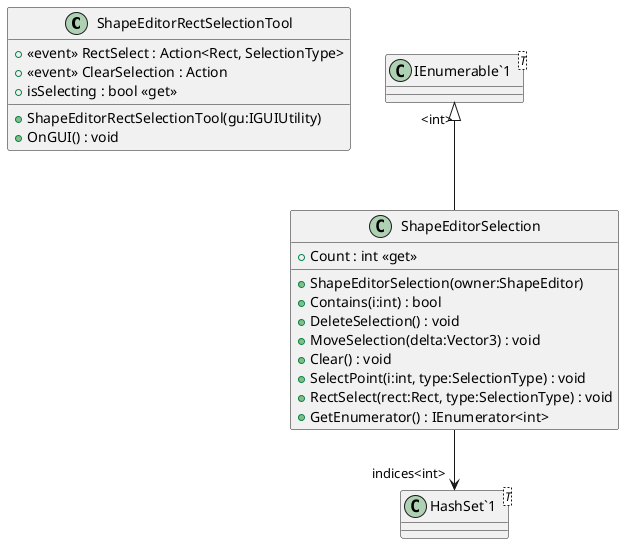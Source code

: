 @startuml
class ShapeEditorRectSelectionTool {
    +  <<event>> RectSelect : Action<Rect, SelectionType> 
    +  <<event>> ClearSelection : Action 
    + ShapeEditorRectSelectionTool(gu:IGUIUtility)
    + OnGUI() : void
    + isSelecting : bool <<get>>
}
class ShapeEditorSelection {
    + ShapeEditorSelection(owner:ShapeEditor)
    + Contains(i:int) : bool
    + Count : int <<get>>
    + DeleteSelection() : void
    + MoveSelection(delta:Vector3) : void
    + Clear() : void
    + SelectPoint(i:int, type:SelectionType) : void
    + RectSelect(rect:Rect, type:SelectionType) : void
    + GetEnumerator() : IEnumerator<int>
}
class "IEnumerable`1"<T> {
}
class "HashSet`1"<T> {
}
"IEnumerable`1" "<int>" <|-- ShapeEditorSelection
ShapeEditorSelection --> "indices<int>" "HashSet`1"
@enduml
